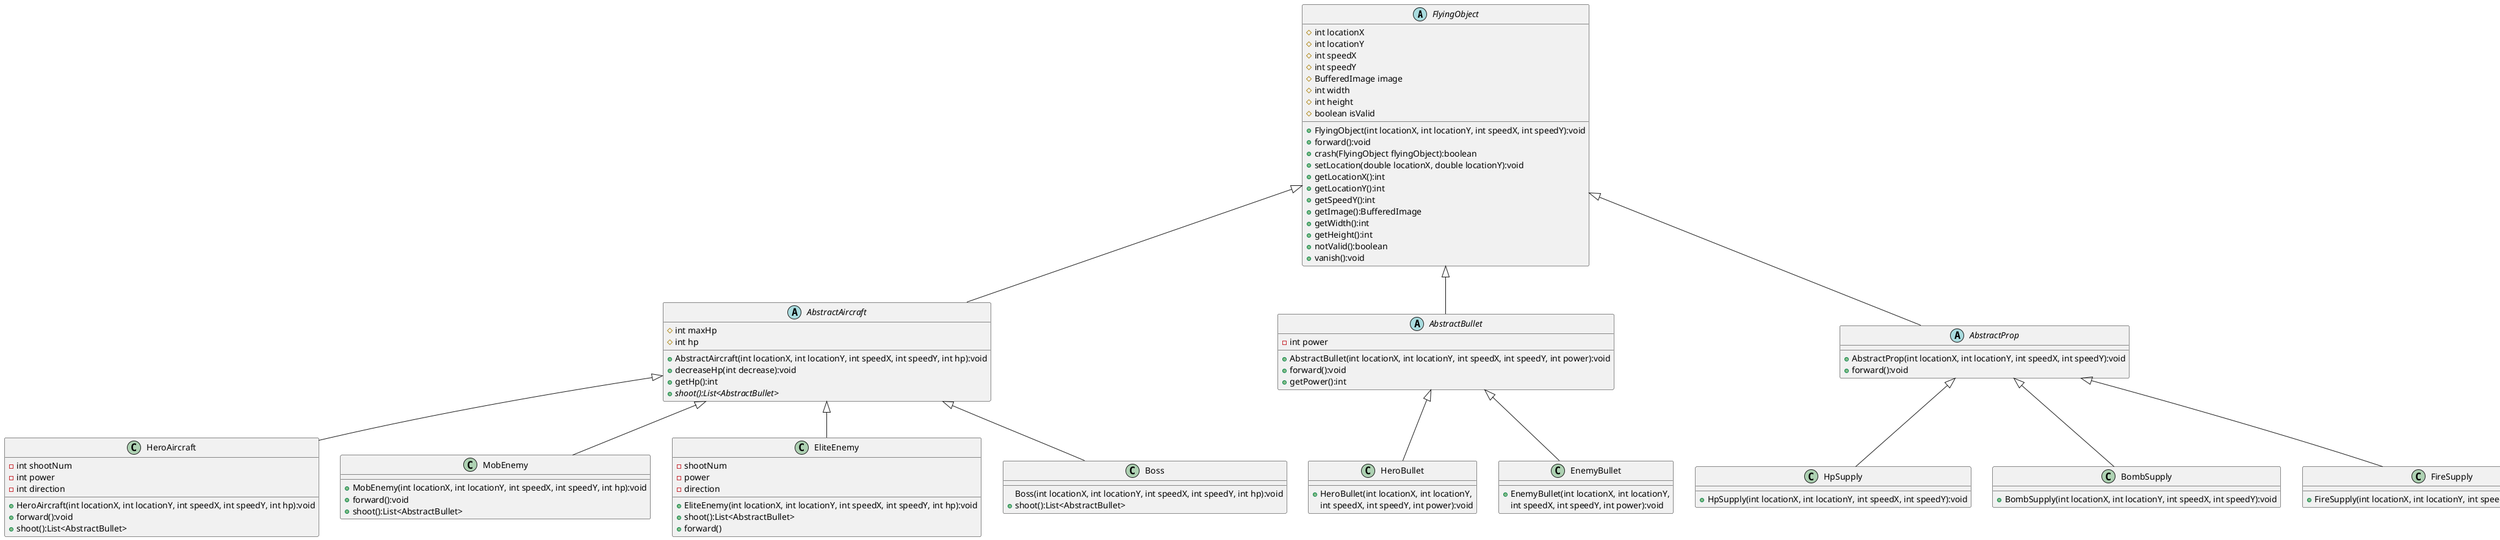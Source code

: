 @startuml
'https://plantuml.com/class-diagram

abstract class FlyingObject
{
    # int locationX
    # int locationY
    # int speedX
    # int speedY
    # BufferedImage image
    # int width
    # int height
    # boolean isValid

    + FlyingObject(int locationX, int locationY, int speedX, int speedY):void
    + forward():void
    + crash(FlyingObject flyingObject):boolean
    + setLocation(double locationX, double locationY):void
    + getLocationX():int
    + getLocationY():int
    + getSpeedY():int
    + getImage():BufferedImage
    + getWidth():int
    + getHeight():int
    + notValid():boolean
    + vanish():void
}
abstract class AbstractAircraft
{
	# int maxHp
    # int hp
    + AbstractAircraft(int locationX, int locationY, int speedX, int speedY, int hp):void
    + decreaseHp(int decrease):void
    + getHp():int
    + {abstract} shoot():List<AbstractBullet>
 }

abstract class AbstractBullet
{
    - int power
    + AbstractBullet(int locationX, int locationY, int speedX, int speedY, int power):void
    + forward():void
	+ getPower():int
}
abstract class AbstractProp{
    +AbstractProp(int locationX, int locationY, int speedX, int speedY):void
    +forward():void
}
FlyingObject <|-- AbstractAircraft
FlyingObject <|-- AbstractBullet
FlyingObject <|-- AbstractProp

AbstractAircraft <|-- HeroAircraft
AbstractAircraft <|-- MobEnemy
AbstractAircraft <|-- EliteEnemy
AbstractAircraft <|-- Boss

AbstractBullet <|-- HeroBullet
AbstractBullet <|-- EnemyBullet

AbstractProp <|-- HpSupply
AbstractProp <|-- BombSupply
AbstractProp <|-- FireSupply



class HeroAircraft {
    - int shootNum
    - int power
    - int direction
    + HeroAircraft(int locationX, int locationY, int speedX, int speedY, int hp):void
    + forward():void
    + shoot():List<AbstractBullet>
}

class MobEnemy {
    + MobEnemy(int locationX, int locationY, int speedX, int speedY, int hp):void
    + forward():void
    + shoot():List<AbstractBullet>
}

class EliteEnemy{
    -shootNum
    -power
    -direction
    +EliteEnemy(int locationX, int locationY, int speedX, int speedY, int hp):void
    +shoot():List<AbstractBullet>
    +forward()
}

class Boss{
    Boss(int locationX, int locationY, int speedX, int speedY, int hp):void
    +shoot():List<AbstractBullet>
}

class HeroBullet {
    + HeroBullet(int locationX, int locationY,
     int speedX, int speedY, int power):void
}

class EnemyBullet {
    + EnemyBullet(int locationX, int locationY,
     int speedX, int speedY, int power):void
}

class HpSupply{
    + HpSupply(int locationX, int locationY, int speedX, int speedY):void
}

class BombSupply{
    + BombSupply(int locationX, int locationY, int speedX, int speedY):void
}

class FireSupply{
    + FireSupply(int locationX, int locationY, int speedX, int speedY):void
}

@enduml